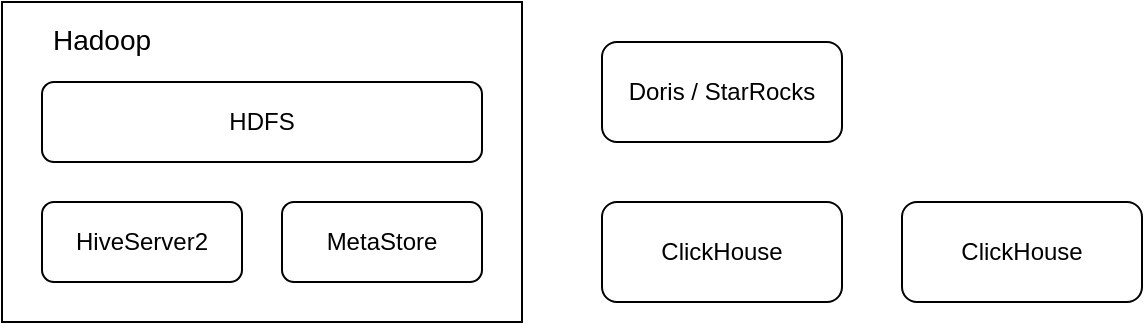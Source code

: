 <mxfile version="26.0.13">
  <diagram id="E0sbPKpr6EtNSLVrte5P" name="第 1 页">
    <mxGraphModel dx="1242" dy="700" grid="1" gridSize="10" guides="1" tooltips="1" connect="1" arrows="1" fold="1" page="1" pageScale="1" pageWidth="827" pageHeight="1169" math="0" shadow="0">
      <root>
        <mxCell id="0" />
        <mxCell id="1" parent="0" />
        <mxCell id="nCjDm3AomcOI2oHdxiP1-4" value="" style="rounded=0;whiteSpace=wrap;html=1;" vertex="1" parent="1">
          <mxGeometry x="40" y="60" width="260" height="160" as="geometry" />
        </mxCell>
        <mxCell id="nCjDm3AomcOI2oHdxiP1-1" value="HiveServer2" style="rounded=1;whiteSpace=wrap;html=1;" vertex="1" parent="1">
          <mxGeometry x="60" y="160" width="100" height="40" as="geometry" />
        </mxCell>
        <mxCell id="nCjDm3AomcOI2oHdxiP1-2" value="MetaStore" style="rounded=1;whiteSpace=wrap;html=1;" vertex="1" parent="1">
          <mxGeometry x="180" y="160" width="100" height="40" as="geometry" />
        </mxCell>
        <mxCell id="nCjDm3AomcOI2oHdxiP1-6" value="HDFS" style="rounded=1;whiteSpace=wrap;html=1;" vertex="1" parent="1">
          <mxGeometry x="60" y="100" width="220" height="40" as="geometry" />
        </mxCell>
        <mxCell id="nCjDm3AomcOI2oHdxiP1-7" value="Hadoop" style="text;html=1;align=center;verticalAlign=middle;whiteSpace=wrap;rounded=0;fontSize=14;" vertex="1" parent="1">
          <mxGeometry x="60" y="64" width="60" height="30" as="geometry" />
        </mxCell>
        <mxCell id="nCjDm3AomcOI2oHdxiP1-8" value="ClickHouse" style="rounded=1;whiteSpace=wrap;html=1;" vertex="1" parent="1">
          <mxGeometry x="340" y="160" width="120" height="50" as="geometry" />
        </mxCell>
        <mxCell id="nCjDm3AomcOI2oHdxiP1-9" value="Doris / StarRocks" style="rounded=1;whiteSpace=wrap;html=1;" vertex="1" parent="1">
          <mxGeometry x="340" y="80" width="120" height="50" as="geometry" />
        </mxCell>
        <mxCell id="nCjDm3AomcOI2oHdxiP1-10" value="ClickHouse" style="rounded=1;whiteSpace=wrap;html=1;" vertex="1" parent="1">
          <mxGeometry x="490" y="160" width="120" height="50" as="geometry" />
        </mxCell>
      </root>
    </mxGraphModel>
  </diagram>
</mxfile>
